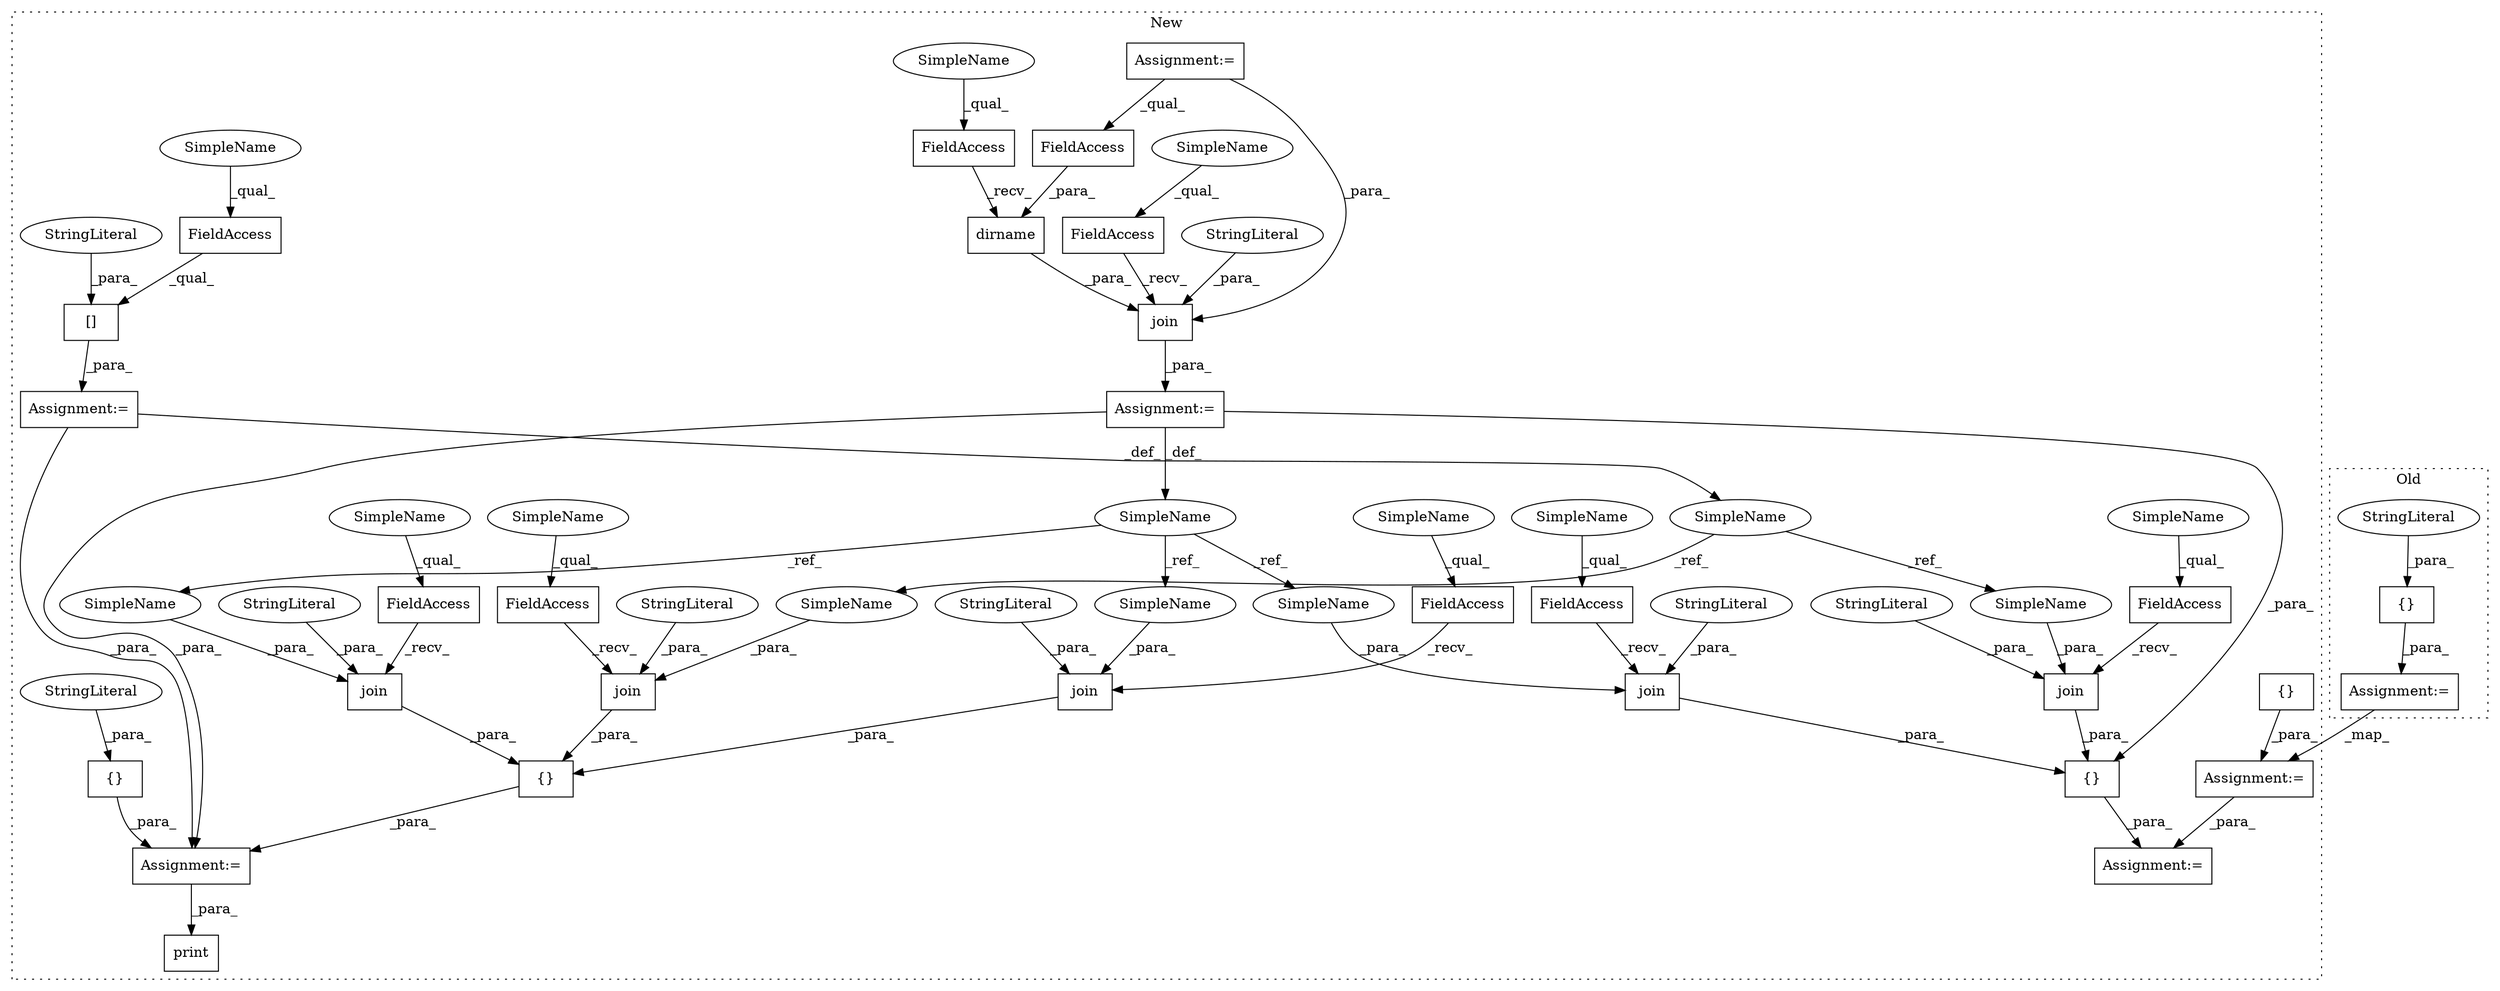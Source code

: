digraph G {
subgraph cluster0 {
1 [label="{}" a="4" s="875,907" l="1,1" shape="box"];
7 [label="StringLiteral" a="45" s="876" l="31" shape="ellipse"];
39 [label="Assignment:=" a="7" s="862" l="1" shape="box"];
label = "Old";
style="dotted";
}
subgraph cluster1 {
2 [label="dirname" a="32" s="481,503" l="8,1" shape="box"];
3 [label="FieldAccess" a="22" s="473" l="7" shape="box"];
4 [label="Assignment:=" a="7" s="459" l="1" shape="box"];
5 [label="FieldAccess" a="22" s="489" l="14" shape="box"];
6 [label="FieldAccess" a="22" s="1463" l="7" shape="box"];
8 [label="FieldAccess" a="22" s="1085" l="7" shape="box"];
9 [label="FieldAccess" a="22" s="551" l="10" shape="box"];
10 [label="FieldAccess" a="22" s="1499" l="7" shape="box"];
11 [label="FieldAccess" a="22" s="1544" l="7" shape="box"];
12 [label="Assignment:=" a="7" s="1039" l="2" shape="box"];
13 [label="{}" a="4" s="1462,1577" l="1,1" shape="box"];
14 [label="join" a="32" s="1093,1118" l="5,1" shape="box"];
15 [label="SimpleName" a="42" s="449" l="10" shape="ellipse"];
16 [label="join" a="32" s="1471,1497" l="5,1" shape="box"];
17 [label="StringLiteral" a="45" s="1109" l="9" shape="ellipse"];
18 [label="join" a="32" s="1552,1576" l="5,1" shape="box"];
19 [label="StringLiteral" a="45" s="1568" l="8" shape="ellipse"];
20 [label="StringLiteral" a="45" s="1487" l="10" shape="ellipse"];
21 [label="FieldAccess" a="22" s="460" l="7" shape="box"];
22 [label="[]" a="2" s="551,573" l="11,1" shape="box"];
23 [label="{}" a="4" s="1050,1119" l="1,1" shape="box"];
24 [label="FieldAccess" a="22" s="1051" l="7" shape="box"];
25 [label="{}" a="4" s="695" l="2" shape="box"];
26 [label="join" a="32" s="1059,1083" l="5,1" shape="box"];
27 [label="SimpleName" a="42" s="541" l="9" shape="ellipse"];
28 [label="join" a="32" s="1507,1542" l="5,1" shape="box"];
29 [label="StringLiteral" a="45" s="1074" l="9" shape="ellipse"];
30 [label="join" a="32" s="468,534" l="5,1" shape="box"];
31 [label="StringLiteral" a="45" s="1522" l="20" shape="ellipse"];
32 [label="Assignment:=" a="7" s="1451" l="2" shape="box"];
33 [label="{}" a="4" s="1244,1275" l="1,1" shape="box"];
34 [label="Assignment:=" a="7" s="550" l="1" shape="box"];
35 [label="Assignment:=" a="7" s="264" l="3" shape="box"];
36 [label="StringLiteral" a="45" s="562" l="11" shape="ellipse"];
37 [label="StringLiteral" a="45" s="1245" l="30" shape="ellipse"];
38 [label="StringLiteral" a="45" s="505" l="29" shape="ellipse"];
40 [label="Assignment:=" a="7" s="682" l="1" shape="box"];
41 [label="print" a="32" s="1584,1603" l="6,1" shape="box"];
42 [label="SimpleName" a="42" s="1064" l="9" shape="ellipse"];
43 [label="SimpleName" a="42" s="1512" l="9" shape="ellipse"];
44 [label="SimpleName" a="42" s="1098" l="10" shape="ellipse"];
45 [label="SimpleName" a="42" s="1476" l="10" shape="ellipse"];
46 [label="SimpleName" a="42" s="1557" l="10" shape="ellipse"];
47 [label="SimpleName" a="42" s="1051" l="2" shape="ellipse"];
48 [label="SimpleName" a="42" s="1463" l="2" shape="ellipse"];
49 [label="SimpleName" a="42" s="460" l="2" shape="ellipse"];
50 [label="SimpleName" a="42" s="1499" l="2" shape="ellipse"];
51 [label="SimpleName" a="42" s="1544" l="2" shape="ellipse"];
52 [label="SimpleName" a="42" s="551" l="2" shape="ellipse"];
53 [label="SimpleName" a="42" s="473" l="2" shape="ellipse"];
54 [label="SimpleName" a="42" s="1085" l="2" shape="ellipse"];
label = "New";
style="dotted";
}
1 -> 39 [label="_para_"];
2 -> 30 [label="_para_"];
3 -> 2 [label="_recv_"];
4 -> 32 [label="_para_"];
4 -> 23 [label="_para_"];
4 -> 15 [label="_def_"];
5 -> 2 [label="_para_"];
6 -> 16 [label="_recv_"];
7 -> 1 [label="_para_"];
8 -> 14 [label="_recv_"];
9 -> 22 [label="_qual_"];
10 -> 28 [label="_recv_"];
11 -> 18 [label="_recv_"];
13 -> 32 [label="_para_"];
14 -> 23 [label="_para_"];
15 -> 45 [label="_ref_"];
15 -> 46 [label="_ref_"];
15 -> 44 [label="_ref_"];
16 -> 13 [label="_para_"];
17 -> 14 [label="_para_"];
18 -> 13 [label="_para_"];
19 -> 18 [label="_para_"];
20 -> 16 [label="_para_"];
21 -> 30 [label="_recv_"];
22 -> 34 [label="_para_"];
23 -> 12 [label="_para_"];
24 -> 26 [label="_recv_"];
25 -> 40 [label="_para_"];
26 -> 23 [label="_para_"];
27 -> 43 [label="_ref_"];
27 -> 42 [label="_ref_"];
28 -> 13 [label="_para_"];
29 -> 26 [label="_para_"];
30 -> 4 [label="_para_"];
31 -> 28 [label="_para_"];
32 -> 41 [label="_para_"];
33 -> 32 [label="_para_"];
34 -> 32 [label="_para_"];
34 -> 27 [label="_def_"];
35 -> 5 [label="_qual_"];
35 -> 30 [label="_para_"];
36 -> 22 [label="_para_"];
37 -> 33 [label="_para_"];
38 -> 30 [label="_para_"];
39 -> 40 [label="_map_"];
40 -> 12 [label="_para_"];
42 -> 26 [label="_para_"];
43 -> 28 [label="_para_"];
44 -> 14 [label="_para_"];
45 -> 16 [label="_para_"];
46 -> 18 [label="_para_"];
47 -> 24 [label="_qual_"];
48 -> 6 [label="_qual_"];
49 -> 21 [label="_qual_"];
50 -> 10 [label="_qual_"];
51 -> 11 [label="_qual_"];
52 -> 9 [label="_qual_"];
53 -> 3 [label="_qual_"];
54 -> 8 [label="_qual_"];
}